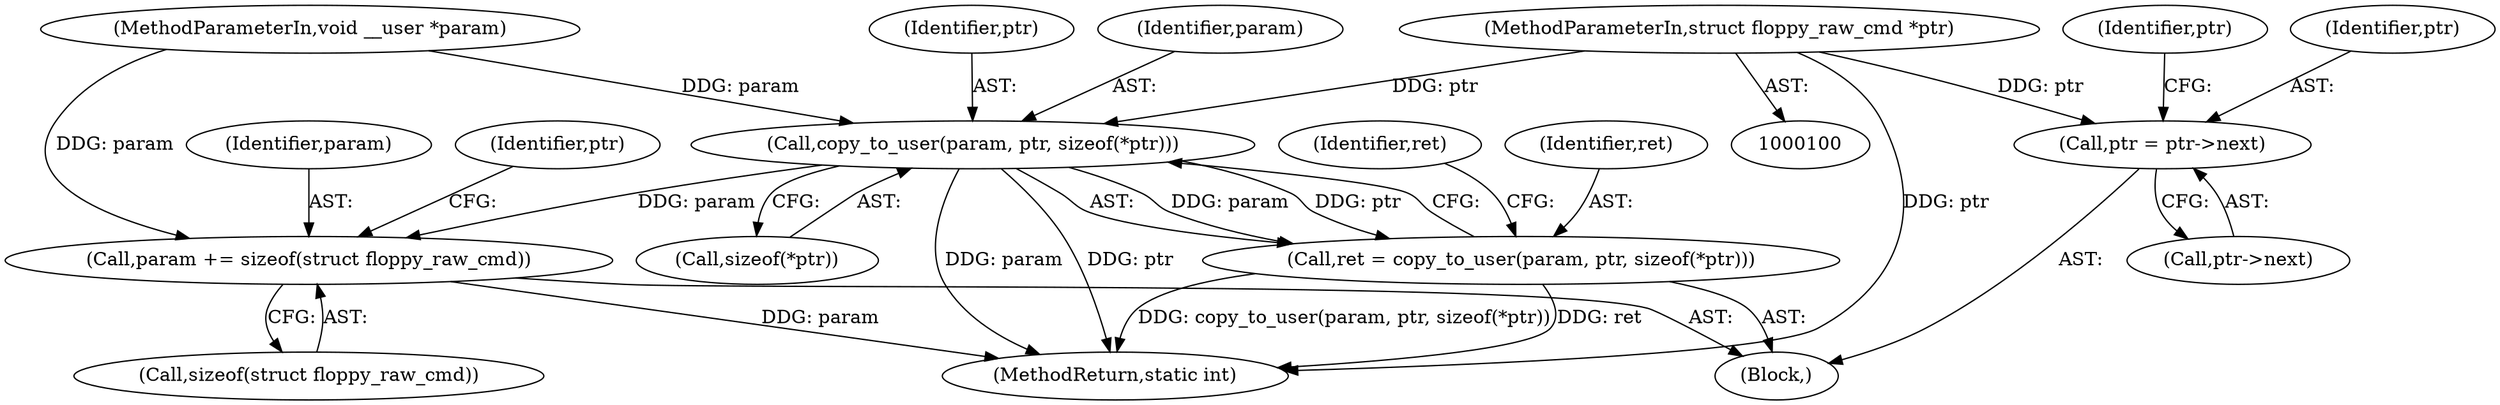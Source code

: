 digraph "0_linux_2145e15e0557a01b9195d1c7199a1b92cb9be81f@pointer" {
"1000103" [label="(MethodParameterIn,struct floppy_raw_cmd *ptr)"];
"1000111" [label="(Call,copy_to_user(param, ptr, sizeof(*ptr)))"];
"1000109" [label="(Call,ret = copy_to_user(param, ptr, sizeof(*ptr)))"];
"1000122" [label="(Call,param += sizeof(struct floppy_raw_cmd))"];
"1000176" [label="(Call,ptr = ptr->next)"];
"1000107" [label="(Identifier,ptr)"];
"1000176" [label="(Call,ptr = ptr->next)"];
"1000114" [label="(Call,sizeof(*ptr))"];
"1000177" [label="(Identifier,ptr)"];
"1000113" [label="(Identifier,ptr)"];
"1000122" [label="(Call,param += sizeof(struct floppy_raw_cmd))"];
"1000118" [label="(Identifier,ret)"];
"1000130" [label="(Identifier,ptr)"];
"1000183" [label="(MethodReturn,static int)"];
"1000123" [label="(Identifier,param)"];
"1000110" [label="(Identifier,ret)"];
"1000124" [label="(Call,sizeof(struct floppy_raw_cmd))"];
"1000103" [label="(MethodParameterIn,struct floppy_raw_cmd *ptr)"];
"1000111" [label="(Call,copy_to_user(param, ptr, sizeof(*ptr)))"];
"1000102" [label="(MethodParameterIn,void __user *param)"];
"1000109" [label="(Call,ret = copy_to_user(param, ptr, sizeof(*ptr)))"];
"1000108" [label="(Block,)"];
"1000178" [label="(Call,ptr->next)"];
"1000112" [label="(Identifier,param)"];
"1000103" -> "1000100"  [label="AST: "];
"1000103" -> "1000183"  [label="DDG: ptr"];
"1000103" -> "1000111"  [label="DDG: ptr"];
"1000103" -> "1000176"  [label="DDG: ptr"];
"1000111" -> "1000109"  [label="AST: "];
"1000111" -> "1000114"  [label="CFG: "];
"1000112" -> "1000111"  [label="AST: "];
"1000113" -> "1000111"  [label="AST: "];
"1000114" -> "1000111"  [label="AST: "];
"1000109" -> "1000111"  [label="CFG: "];
"1000111" -> "1000183"  [label="DDG: param"];
"1000111" -> "1000183"  [label="DDG: ptr"];
"1000111" -> "1000109"  [label="DDG: param"];
"1000111" -> "1000109"  [label="DDG: ptr"];
"1000102" -> "1000111"  [label="DDG: param"];
"1000111" -> "1000122"  [label="DDG: param"];
"1000109" -> "1000108"  [label="AST: "];
"1000110" -> "1000109"  [label="AST: "];
"1000118" -> "1000109"  [label="CFG: "];
"1000109" -> "1000183"  [label="DDG: copy_to_user(param, ptr, sizeof(*ptr))"];
"1000109" -> "1000183"  [label="DDG: ret"];
"1000122" -> "1000108"  [label="AST: "];
"1000122" -> "1000124"  [label="CFG: "];
"1000123" -> "1000122"  [label="AST: "];
"1000124" -> "1000122"  [label="AST: "];
"1000130" -> "1000122"  [label="CFG: "];
"1000122" -> "1000183"  [label="DDG: param"];
"1000102" -> "1000122"  [label="DDG: param"];
"1000176" -> "1000108"  [label="AST: "];
"1000176" -> "1000178"  [label="CFG: "];
"1000177" -> "1000176"  [label="AST: "];
"1000178" -> "1000176"  [label="AST: "];
"1000107" -> "1000176"  [label="CFG: "];
}

